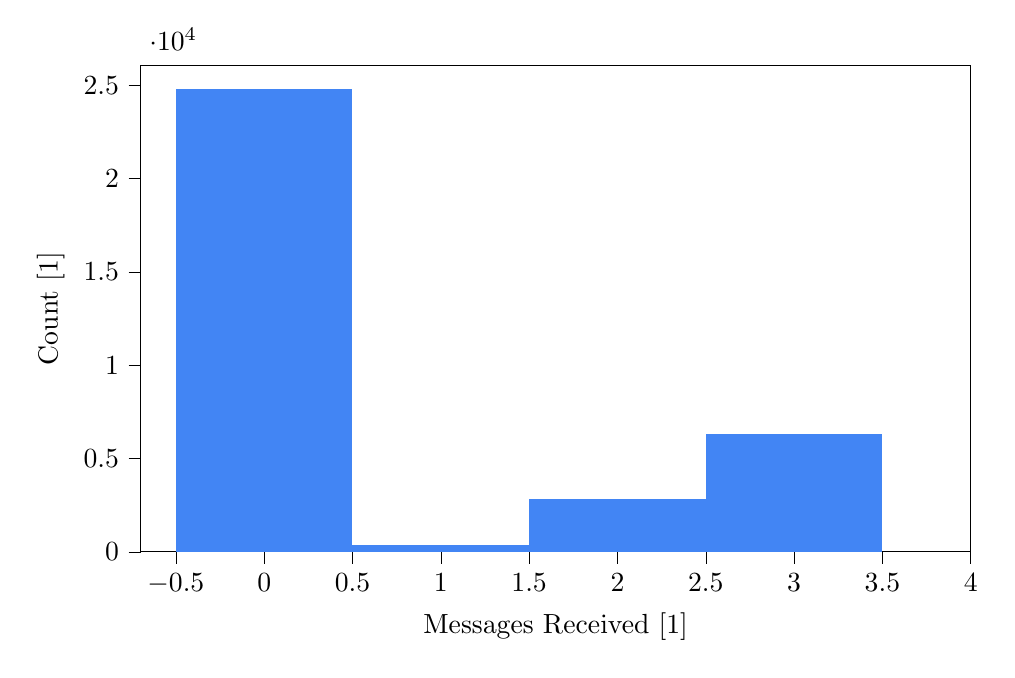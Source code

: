 % This file was created with tikzplotlib v0.9.16.
\begin{tikzpicture}

\definecolor{color0}{rgb}{0.259,0.522,0.957}

\begin{axis}[
width=1.0\linewidth,
height=0.64\linewidth,
clip marker paths=true,
scaled x ticks=false,
tick align=outside,
tick pos=left,
x grid style={white!69.02!black},
xlabel={Messages Received [1]},
xmin=-0.7, xmax=4,
xtick style={color=black},
y grid style={white!69.02!black},
ylabel={Count [1]},
ymin=0, ymax=26071.5,
ytick style={color=black}
]
\draw[draw=none,fill=color0] (axis cs:-0.5,0) rectangle (axis cs:0.5,24830);
\draw[draw=none,fill=color0] (axis cs:0.5,0) rectangle (axis cs:1.5,379);
\draw[draw=none,fill=color0] (axis cs:1.5,0) rectangle (axis cs:2.5,2824);
\draw[draw=none,fill=color0] (axis cs:2.5,0) rectangle (axis cs:3.5,6336);
\end{axis}

\end{tikzpicture}
